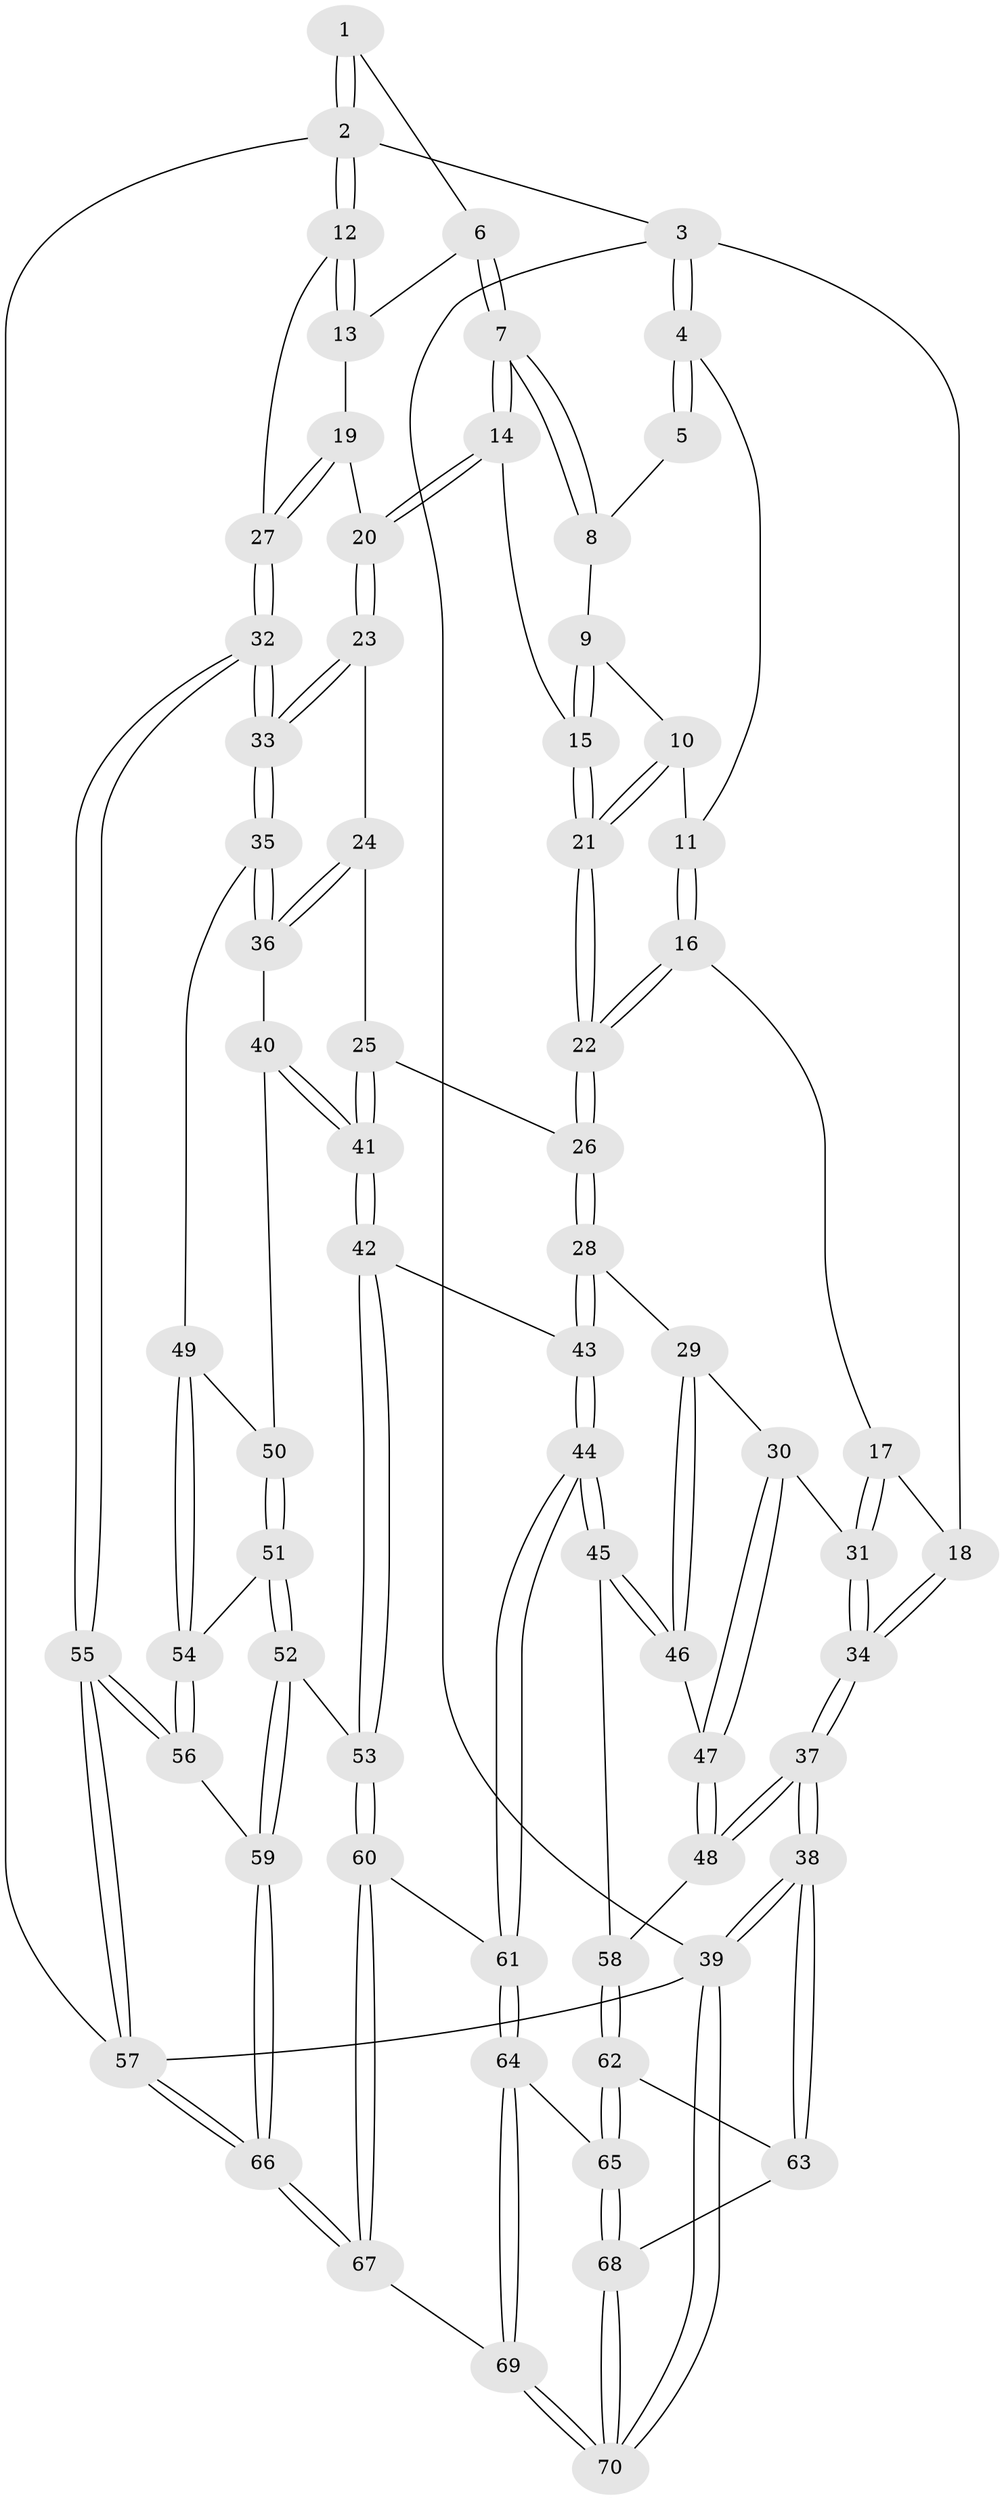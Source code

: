 // coarse degree distribution, {4: 0.5714285714285714, 5: 0.10714285714285714, 3: 0.32142857142857145}
// Generated by graph-tools (version 1.1) at 2025/38/03/04/25 23:38:33]
// undirected, 70 vertices, 172 edges
graph export_dot {
  node [color=gray90,style=filled];
  1 [pos="+0.8682958877699739+0"];
  2 [pos="+1+0"];
  3 [pos="+0+0"];
  4 [pos="+0.1332916730000691+0"];
  5 [pos="+0.5035638107440695+0"];
  6 [pos="+0.8300159180619162+0.02705389610393657"];
  7 [pos="+0.6666610068787356+0.13676399740304648"];
  8 [pos="+0.5241852579665855+0"];
  9 [pos="+0.48482280804363986+0.10528349963276931"];
  10 [pos="+0.3890199650490985+0.1764563171534652"];
  11 [pos="+0.24687108561107549+0.08305725964388809"];
  12 [pos="+1+0.1728429543651038"];
  13 [pos="+0.8797574768301487+0.13924803067459257"];
  14 [pos="+0.6677187414388723+0.21739729621439466"];
  15 [pos="+0.540781481435754+0.23684980598422217"];
  16 [pos="+0.23433170046120153+0.22977597173901504"];
  17 [pos="+0.1374132661273362+0.3276208078475098"];
  18 [pos="+0+0"];
  19 [pos="+0.8239789755796769+0.24092471997928605"];
  20 [pos="+0.7436584214820166+0.2967691591957322"];
  21 [pos="+0.4313377580823889+0.333663707421625"];
  22 [pos="+0.42371463053753267+0.35229147043067316"];
  23 [pos="+0.7437252084352044+0.31141569706508043"];
  24 [pos="+0.7247407716325511+0.3517361320226547"];
  25 [pos="+0.44485614297209786+0.37845388624227694"];
  26 [pos="+0.42366584166428334+0.37088850043881666"];
  27 [pos="+1+0.36589938463069466"];
  28 [pos="+0.41260081988091146+0.38582550269275184"];
  29 [pos="+0.25282717568586643+0.4331147151879616"];
  30 [pos="+0.18728684679220725+0.43148492433447405"];
  31 [pos="+0.14020807073890182+0.38482425427506795"];
  32 [pos="+1+0.47626493806125325"];
  33 [pos="+1+0.46649932937159866"];
  34 [pos="+0+0.5039780483239122"];
  35 [pos="+0.8881336002347082+0.5079009577661215"];
  36 [pos="+0.7127100302032036+0.4378381125061797"];
  37 [pos="+0+0.7020673921519345"];
  38 [pos="+0+1"];
  39 [pos="+0+1"];
  40 [pos="+0.6961955509648828+0.468567480293975"];
  41 [pos="+0.6238713791200653+0.5085603495869669"];
  42 [pos="+0.6072835318090596+0.5456783660206213"];
  43 [pos="+0.42522766913470694+0.6141975985907441"];
  44 [pos="+0.39802293629543034+0.6737762544709782"];
  45 [pos="+0.35862305846292275+0.6636236396136439"];
  46 [pos="+0.3132180283818756+0.5971810058585323"];
  47 [pos="+0.16949732153018274+0.5178237435278522"];
  48 [pos="+0.1114363373398779+0.652165835494048"];
  49 [pos="+0.8467105582046572+0.553059207476311"];
  50 [pos="+0.7126792591122122+0.4954976710992924"];
  51 [pos="+0.7772141677906576+0.6430631930970575"];
  52 [pos="+0.6678081256482589+0.7048045632426384"];
  53 [pos="+0.6578854118260207+0.7009560481365885"];
  54 [pos="+0.7974574875875936+0.6445044075559172"];
  55 [pos="+1+0.771029810875994"];
  56 [pos="+0.8508466290983367+0.680736333942822"];
  57 [pos="+1+1"];
  58 [pos="+0.16977656053084716+0.6816488915808007"];
  59 [pos="+0.7374327388342029+0.8891896183960326"];
  60 [pos="+0.5106812257468314+0.738842694348358"];
  61 [pos="+0.4165324049053426+0.7143835718457481"];
  62 [pos="+0.19076264694427597+0.7771579540897711"];
  63 [pos="+0.18686209588475844+0.7897625743204351"];
  64 [pos="+0.3789995848954368+0.8198885373418952"];
  65 [pos="+0.32825086880660415+0.8383276605960698"];
  66 [pos="+0.7732533000825961+1"];
  67 [pos="+0.6944611352464758+1"];
  68 [pos="+0.2220907346597461+0.9267746835185122"];
  69 [pos="+0.5035003951940539+1"];
  70 [pos="+0+1"];
  1 -- 2;
  1 -- 2;
  1 -- 6;
  2 -- 3;
  2 -- 12;
  2 -- 12;
  2 -- 57;
  3 -- 4;
  3 -- 4;
  3 -- 18;
  3 -- 39;
  4 -- 5;
  4 -- 5;
  4 -- 11;
  5 -- 8;
  6 -- 7;
  6 -- 7;
  6 -- 13;
  7 -- 8;
  7 -- 8;
  7 -- 14;
  7 -- 14;
  8 -- 9;
  9 -- 10;
  9 -- 15;
  9 -- 15;
  10 -- 11;
  10 -- 21;
  10 -- 21;
  11 -- 16;
  11 -- 16;
  12 -- 13;
  12 -- 13;
  12 -- 27;
  13 -- 19;
  14 -- 15;
  14 -- 20;
  14 -- 20;
  15 -- 21;
  15 -- 21;
  16 -- 17;
  16 -- 22;
  16 -- 22;
  17 -- 18;
  17 -- 31;
  17 -- 31;
  18 -- 34;
  18 -- 34;
  19 -- 20;
  19 -- 27;
  19 -- 27;
  20 -- 23;
  20 -- 23;
  21 -- 22;
  21 -- 22;
  22 -- 26;
  22 -- 26;
  23 -- 24;
  23 -- 33;
  23 -- 33;
  24 -- 25;
  24 -- 36;
  24 -- 36;
  25 -- 26;
  25 -- 41;
  25 -- 41;
  26 -- 28;
  26 -- 28;
  27 -- 32;
  27 -- 32;
  28 -- 29;
  28 -- 43;
  28 -- 43;
  29 -- 30;
  29 -- 46;
  29 -- 46;
  30 -- 31;
  30 -- 47;
  30 -- 47;
  31 -- 34;
  31 -- 34;
  32 -- 33;
  32 -- 33;
  32 -- 55;
  32 -- 55;
  33 -- 35;
  33 -- 35;
  34 -- 37;
  34 -- 37;
  35 -- 36;
  35 -- 36;
  35 -- 49;
  36 -- 40;
  37 -- 38;
  37 -- 38;
  37 -- 48;
  37 -- 48;
  38 -- 39;
  38 -- 39;
  38 -- 63;
  38 -- 63;
  39 -- 70;
  39 -- 70;
  39 -- 57;
  40 -- 41;
  40 -- 41;
  40 -- 50;
  41 -- 42;
  41 -- 42;
  42 -- 43;
  42 -- 53;
  42 -- 53;
  43 -- 44;
  43 -- 44;
  44 -- 45;
  44 -- 45;
  44 -- 61;
  44 -- 61;
  45 -- 46;
  45 -- 46;
  45 -- 58;
  46 -- 47;
  47 -- 48;
  47 -- 48;
  48 -- 58;
  49 -- 50;
  49 -- 54;
  49 -- 54;
  50 -- 51;
  50 -- 51;
  51 -- 52;
  51 -- 52;
  51 -- 54;
  52 -- 53;
  52 -- 59;
  52 -- 59;
  53 -- 60;
  53 -- 60;
  54 -- 56;
  54 -- 56;
  55 -- 56;
  55 -- 56;
  55 -- 57;
  55 -- 57;
  56 -- 59;
  57 -- 66;
  57 -- 66;
  58 -- 62;
  58 -- 62;
  59 -- 66;
  59 -- 66;
  60 -- 61;
  60 -- 67;
  60 -- 67;
  61 -- 64;
  61 -- 64;
  62 -- 63;
  62 -- 65;
  62 -- 65;
  63 -- 68;
  64 -- 65;
  64 -- 69;
  64 -- 69;
  65 -- 68;
  65 -- 68;
  66 -- 67;
  66 -- 67;
  67 -- 69;
  68 -- 70;
  68 -- 70;
  69 -- 70;
  69 -- 70;
}
